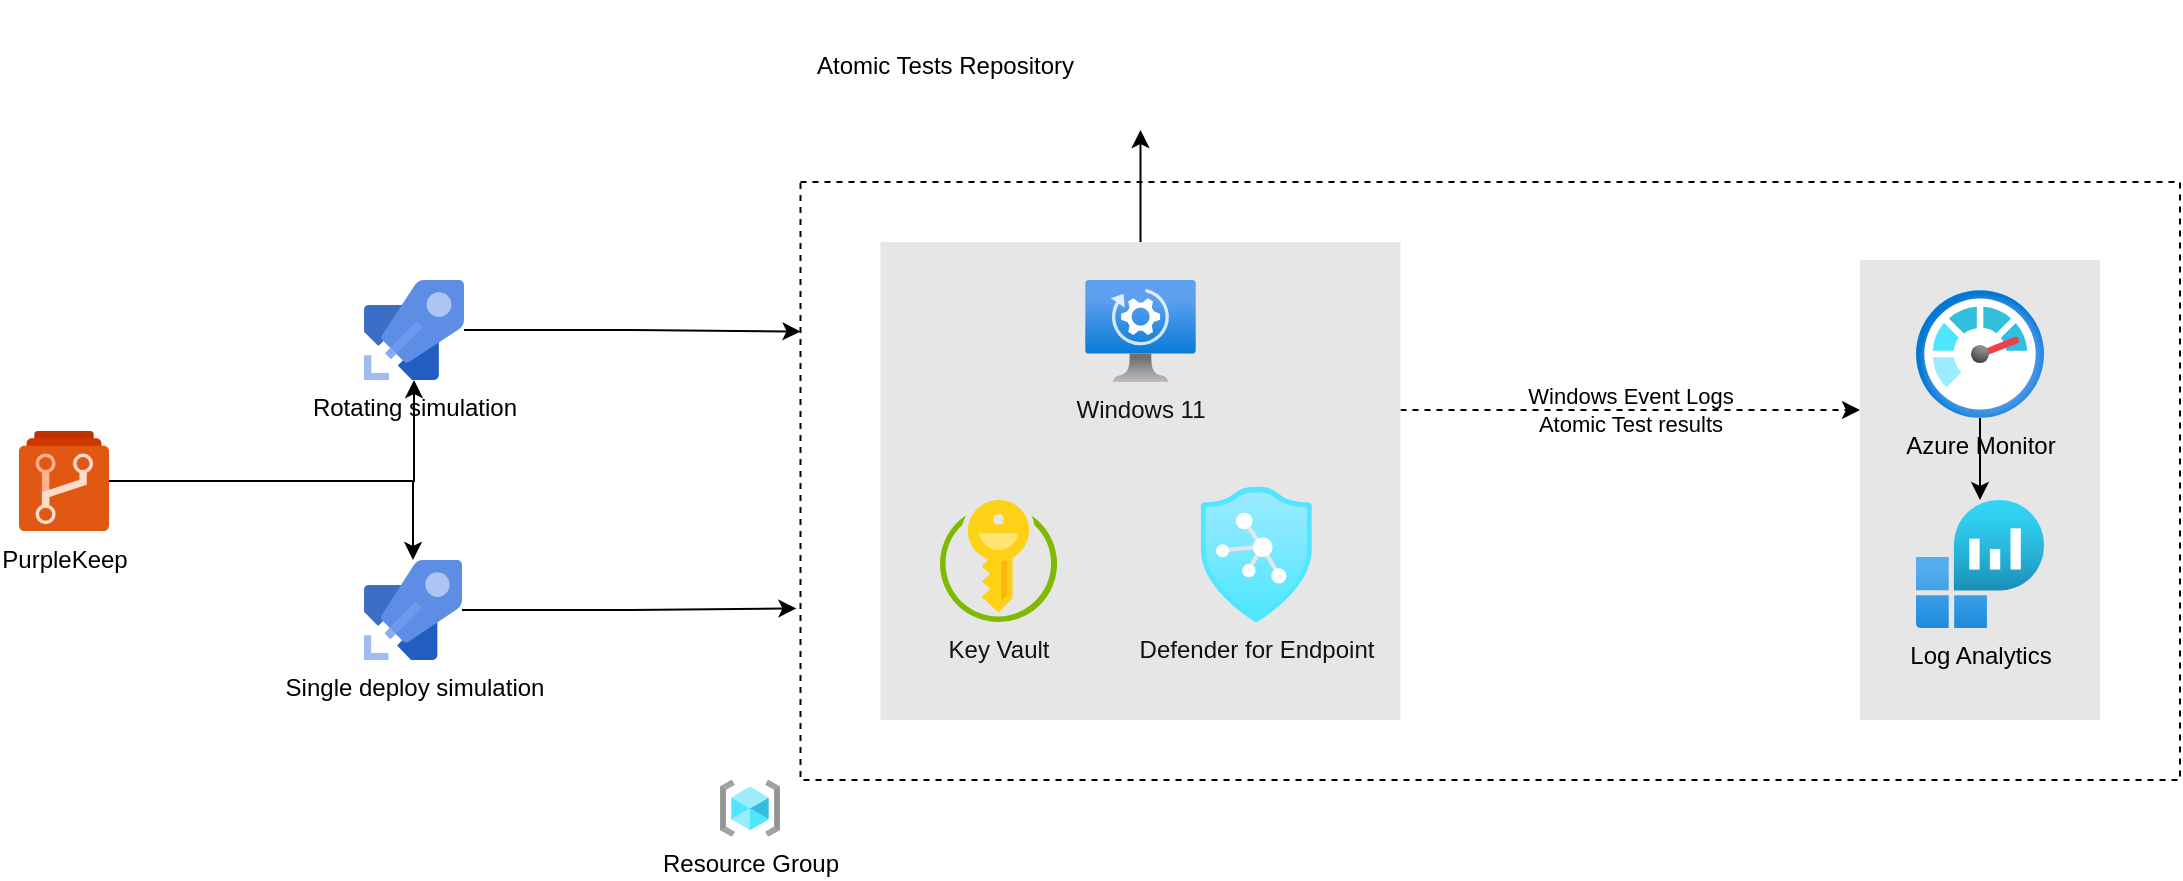 <mxfile>
    <diagram id="OZDHjIwoILLyNLZWax6k" name="Page-1">
        <mxGraphModel dx="1181" dy="553" grid="1" gridSize="10" guides="1" tooltips="1" connect="1" arrows="1" fold="1" page="0" pageScale="1" pageWidth="827" pageHeight="1169" math="0" shadow="0">
            <root>
                <mxCell id="0"/>
                <mxCell id="1" parent="0"/>
                <mxCell id="rHMRhhfsmZjwr-JyM9iI-22" value="" style="rounded=0;whiteSpace=wrap;html=1;fillColor=none;dashed=1;labelBackgroundColor=none;" parent="1" vertex="1">
                    <mxGeometry x="420.25" y="121" width="689.75" height="299" as="geometry"/>
                </mxCell>
                <mxCell id="-X691ST315V3n6Ed_qC9-4" value="Windows Event Logs&lt;br&gt;Atomic Test results" style="edgeStyle=orthogonalEdgeStyle;rounded=0;orthogonalLoop=1;jettySize=auto;html=1;labelBackgroundColor=none;dashed=1;" parent="1" source="rHMRhhfsmZjwr-JyM9iI-26" target="-X691ST315V3n6Ed_qC9-3" edge="1">
                    <mxGeometry relative="1" as="geometry">
                        <Array as="points">
                            <mxPoint x="830.25" y="235"/>
                            <mxPoint x="830.25" y="235"/>
                        </Array>
                    </mxGeometry>
                </mxCell>
                <mxCell id="rHMRhhfsmZjwr-JyM9iI-3" value="Atomic Tests Repository" style="shape=image;html=1;verticalAlign=middle;verticalLabelPosition=middle;labelBackgroundColor=none;imageAspect=0;aspect=fixed;image=https://cdn4.iconfinder.com/data/icons/for-your-interface-free-samples/128/Globe-128.png;labelPosition=left;align=right;" parent="1" vertex="1">
                    <mxGeometry x="557.75" y="30" width="65" height="65" as="geometry"/>
                </mxCell>
                <mxCell id="rHMRhhfsmZjwr-JyM9iI-23" value="Resource Group" style="aspect=fixed;html=1;points=[];align=center;image;fontSize=12;image=img/lib/azure2/general/Resource_Groups.svg;dashed=1;fillColor=none;labelBackgroundColor=none;" parent="1" vertex="1">
                    <mxGeometry x="380" y="420" width="30" height="28.24" as="geometry"/>
                </mxCell>
                <mxCell id="-X691ST315V3n6Ed_qC9-5" value="sa" style="group;labelBackgroundColor=none;strokeColor=none;" parent="1" vertex="1" connectable="0">
                    <mxGeometry x="950" y="160" width="120" height="230" as="geometry"/>
                </mxCell>
                <mxCell id="-X691ST315V3n6Ed_qC9-3" value="" style="rounded=0;whiteSpace=wrap;html=1;dashed=1;labelBackgroundColor=none;fillColor=#E6E6E6;strokeColor=none;" parent="-X691ST315V3n6Ed_qC9-5" vertex="1">
                    <mxGeometry width="120" height="230" as="geometry"/>
                </mxCell>
                <mxCell id="98XGgLkDvTHmTnLWgf6D-23" value="" style="edgeStyle=orthogonalEdgeStyle;rounded=0;orthogonalLoop=1;jettySize=auto;html=1;" parent="-X691ST315V3n6Ed_qC9-5" source="-X691ST315V3n6Ed_qC9-1" target="-X691ST315V3n6Ed_qC9-2" edge="1">
                    <mxGeometry relative="1" as="geometry"/>
                </mxCell>
                <mxCell id="-X691ST315V3n6Ed_qC9-1" value="Azure Monitor" style="aspect=fixed;html=1;points=[];align=center;image;fontSize=12;image=img/lib/azure2/management_governance/Monitor.svg;dashed=1;labelBackgroundColor=none;fillColor=#FFFFFF;fontColor=#000000;" parent="-X691ST315V3n6Ed_qC9-5" vertex="1">
                    <mxGeometry x="28" y="15" width="64" height="64" as="geometry"/>
                </mxCell>
                <mxCell id="-X691ST315V3n6Ed_qC9-2" value="Log Analytics" style="aspect=fixed;html=1;points=[];align=center;image;fontSize=12;image=img/lib/azure2/analytics/Log_Analytics_Workspaces.svg;dashed=1;labelBackgroundColor=none;fillColor=#FFFFFF;fontColor=#000000;" parent="-X691ST315V3n6Ed_qC9-5" vertex="1">
                    <mxGeometry x="28" y="120" width="64" height="64" as="geometry"/>
                </mxCell>
                <mxCell id="-X691ST315V3n6Ed_qC9-8" value="" style="group;labelBackgroundColor=none;strokeColor=none;" parent="1" vertex="1" connectable="0">
                    <mxGeometry x="460.25" y="151" width="260" height="239" as="geometry"/>
                </mxCell>
                <mxCell id="rHMRhhfsmZjwr-JyM9iI-26" value="" style="rounded=0;whiteSpace=wrap;html=1;dashed=1;labelBackgroundColor=none;fillColor=#E6E6E6;strokeColor=none;" parent="-X691ST315V3n6Ed_qC9-8" vertex="1">
                    <mxGeometry width="260" height="239" as="geometry"/>
                </mxCell>
                <mxCell id="98XGgLkDvTHmTnLWgf6D-3" value="Windows 11" style="image;aspect=fixed;html=1;points=[];align=center;fontSize=12;image=img/lib/azure2/compute/Automanaged_VM.svg;labelBackgroundColor=none;fontColor=#121212;" parent="-X691ST315V3n6Ed_qC9-8" vertex="1">
                    <mxGeometry x="102.04" y="19" width="55.92" height="51" as="geometry"/>
                </mxCell>
                <mxCell id="98XGgLkDvTHmTnLWgf6D-16" value="Key Vault" style="image;sketch=0;aspect=fixed;html=1;points=[];align=center;fontSize=12;image=img/lib/mscae/Key_Vaults.svg;labelBackgroundColor=none;fontColor=#121212;" parent="-X691ST315V3n6Ed_qC9-8" vertex="1">
                    <mxGeometry x="29.75" y="129" width="58.56" height="61" as="geometry"/>
                </mxCell>
                <mxCell id="98XGgLkDvTHmTnLWgf6D-25" value="Defender for Endpoint" style="image;aspect=fixed;html=1;points=[];align=center;fontSize=12;image=img/lib/azure2/security/Azure_Defender.svg;labelBackgroundColor=none;fontColor=#121212;" parent="-X691ST315V3n6Ed_qC9-8" vertex="1">
                    <mxGeometry x="160" y="122.31" width="55.75" height="67.69" as="geometry"/>
                </mxCell>
                <mxCell id="98XGgLkDvTHmTnLWgf6D-5" style="edgeStyle=orthogonalEdgeStyle;rounded=0;orthogonalLoop=1;jettySize=auto;html=1;entryX=0;entryY=0.25;entryDx=0;entryDy=0;" parent="1" source="98XGgLkDvTHmTnLWgf6D-4" target="rHMRhhfsmZjwr-JyM9iI-22" edge="1">
                    <mxGeometry relative="1" as="geometry"/>
                </mxCell>
                <mxCell id="98XGgLkDvTHmTnLWgf6D-4" value="Rotating simulation" style="image;sketch=0;aspect=fixed;html=1;points=[];align=center;fontSize=12;image=img/lib/mscae/Azure_Pipelines.svg;" parent="1" vertex="1">
                    <mxGeometry x="202" y="170" width="50" height="50" as="geometry"/>
                </mxCell>
                <mxCell id="98XGgLkDvTHmTnLWgf6D-6" style="edgeStyle=orthogonalEdgeStyle;rounded=0;orthogonalLoop=1;jettySize=auto;html=1;" parent="1" source="rHMRhhfsmZjwr-JyM9iI-26" target="rHMRhhfsmZjwr-JyM9iI-3" edge="1">
                    <mxGeometry relative="1" as="geometry"/>
                </mxCell>
                <mxCell id="98XGgLkDvTHmTnLWgf6D-8" style="edgeStyle=orthogonalEdgeStyle;rounded=0;orthogonalLoop=1;jettySize=auto;html=1;entryX=-0.003;entryY=0.713;entryDx=0;entryDy=0;entryPerimeter=0;" parent="1" source="98XGgLkDvTHmTnLWgf6D-7" target="rHMRhhfsmZjwr-JyM9iI-22" edge="1">
                    <mxGeometry relative="1" as="geometry">
                        <mxPoint x="420" y="270" as="targetPoint"/>
                    </mxGeometry>
                </mxCell>
                <mxCell id="98XGgLkDvTHmTnLWgf6D-20" style="edgeStyle=orthogonalEdgeStyle;rounded=0;orthogonalLoop=1;jettySize=auto;html=1;" parent="1" source="98XGgLkDvTHmTnLWgf6D-18" target="98XGgLkDvTHmTnLWgf6D-7" edge="1">
                    <mxGeometry relative="1" as="geometry"/>
                </mxCell>
                <mxCell id="98XGgLkDvTHmTnLWgf6D-18" value="PurpleKeep" style="image;sketch=0;aspect=fixed;html=1;points=[];align=center;fontSize=12;image=img/lib/mscae/Azure_Repos.svg;" parent="1" vertex="1">
                    <mxGeometry x="29.5" y="245.5" width="45" height="50" as="geometry"/>
                </mxCell>
                <mxCell id="98XGgLkDvTHmTnLWgf6D-21" value="" style="edgeStyle=orthogonalEdgeStyle;rounded=0;orthogonalLoop=1;jettySize=auto;html=1;" parent="1" source="98XGgLkDvTHmTnLWgf6D-18" target="98XGgLkDvTHmTnLWgf6D-4" edge="1">
                    <mxGeometry relative="1" as="geometry">
                        <mxPoint x="74.5" y="270.5" as="sourcePoint"/>
                        <mxPoint x="225.5" y="215.5" as="targetPoint"/>
                    </mxGeometry>
                </mxCell>
                <mxCell id="98XGgLkDvTHmTnLWgf6D-7" value="Single deploy simulation" style="image;sketch=0;aspect=fixed;html=1;points=[];align=center;fontSize=12;image=img/lib/mscae/Azure_Pipelines.svg;" parent="1" vertex="1">
                    <mxGeometry x="202" y="310" width="49" height="50" as="geometry"/>
                </mxCell>
            </root>
        </mxGraphModel>
    </diagram>
</mxfile>